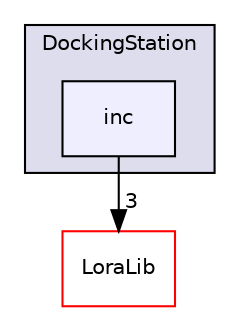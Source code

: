 digraph "Projects/DockingStation/inc" {
  compound=true
  node [ fontsize="10", fontname="Helvetica"];
  edge [ labelfontsize="10", labelfontname="Helvetica"];
  subgraph clusterdir_2d5c189dde566096c30f6275caec84be {
    graph [ bgcolor="#ddddee", pencolor="black", label="DockingStation" fontname="Helvetica", fontsize="10", URL="dir_2d5c189dde566096c30f6275caec84be.html"]
  dir_2e0321a805db9efd3a8ebbe878c659f0 [shape=box, label="inc", style="filled", fillcolor="#eeeeff", pencolor="black", URL="dir_2e0321a805db9efd3a8ebbe878c659f0.html"];
  }
  dir_878635d2ccdb6aa6ab3ba685c8bd0903 [shape=box label="LoraLib" fillcolor="white" style="filled" color="red" URL="dir_878635d2ccdb6aa6ab3ba685c8bd0903.html"];
  dir_2e0321a805db9efd3a8ebbe878c659f0->dir_878635d2ccdb6aa6ab3ba685c8bd0903 [headlabel="3", labeldistance=1.5 headhref="dir_000015_000003.html"];
}
